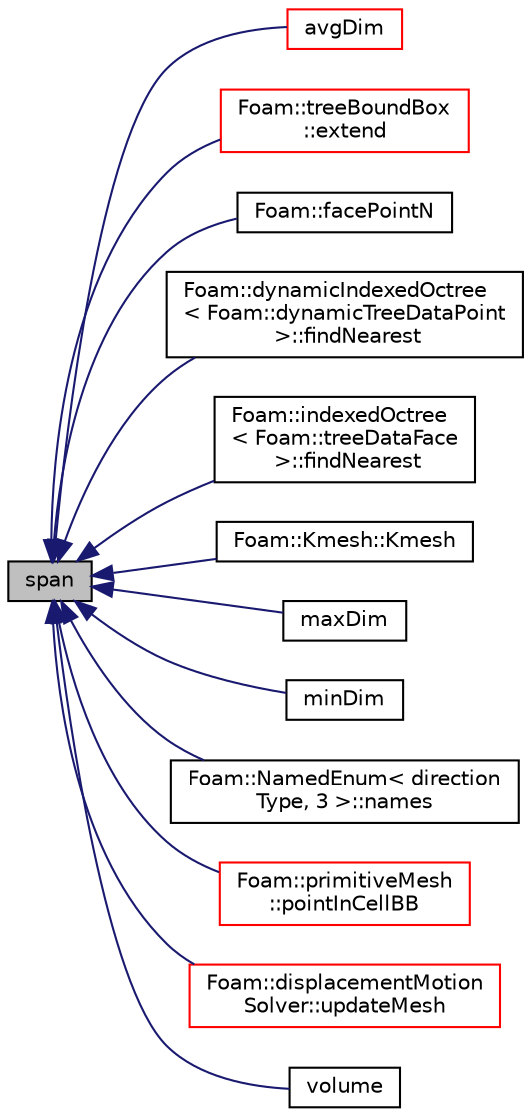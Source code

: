 digraph "span"
{
  bgcolor="transparent";
  edge [fontname="Helvetica",fontsize="10",labelfontname="Helvetica",labelfontsize="10"];
  node [fontname="Helvetica",fontsize="10",shape=record];
  rankdir="LR";
  Node695 [label="span",height=0.2,width=0.4,color="black", fillcolor="grey75", style="filled", fontcolor="black"];
  Node695 -> Node696 [dir="back",color="midnightblue",fontsize="10",style="solid",fontname="Helvetica"];
  Node696 [label="avgDim",height=0.2,width=0.4,color="red",URL="$a28253.html#aa81159f5355f2f2a168c36632aafe1d0",tooltip="Average length/height/width dimension. "];
  Node695 -> Node701 [dir="back",color="midnightblue",fontsize="10",style="solid",fontname="Helvetica"];
  Node701 [label="Foam::treeBoundBox\l::extend",height=0.2,width=0.4,color="red",URL="$a28773.html#aa587a09f8f1ac8b806f9f1314f0e0733",tooltip="Return slightly wider bounding box. "];
  Node695 -> Node889 [dir="back",color="midnightblue",fontsize="10",style="solid",fontname="Helvetica"];
  Node889 [label="Foam::facePointN",height=0.2,width=0.4,color="black",URL="$a21851.html#a90528f2796b25fc82f0542052e2ffec0"];
  Node695 -> Node890 [dir="back",color="midnightblue",fontsize="10",style="solid",fontname="Helvetica"];
  Node890 [label="Foam::dynamicIndexedOctree\l\< Foam::dynamicTreeDataPoint\l \>::findNearest",height=0.2,width=0.4,color="black",URL="$a26745.html#ae090443cbaa3565bc6dc0b28e77793a8",tooltip="Low level: calculate nearest starting from subnode. "];
  Node695 -> Node891 [dir="back",color="midnightblue",fontsize="10",style="solid",fontname="Helvetica"];
  Node891 [label="Foam::indexedOctree\l\< Foam::treeDataFace\l \>::findNearest",height=0.2,width=0.4,color="black",URL="$a26157.html#abd1691a3fc13b01ad68fb3ca35ec22d8",tooltip="Low level: calculate nearest starting from subnode. "];
  Node695 -> Node884 [dir="back",color="midnightblue",fontsize="10",style="solid",fontname="Helvetica"];
  Node884 [label="Foam::Kmesh::Kmesh",height=0.2,width=0.4,color="black",URL="$a30021.html#a5a51b3510445fa907070c7052b6fc25c",tooltip="Construct from fvMesh. "];
  Node695 -> Node892 [dir="back",color="midnightblue",fontsize="10",style="solid",fontname="Helvetica"];
  Node892 [label="maxDim",height=0.2,width=0.4,color="black",URL="$a28253.html#afc32f1d11400c493742e2fefab4cde35",tooltip="Largest length/height/width dimension. "];
  Node695 -> Node893 [dir="back",color="midnightblue",fontsize="10",style="solid",fontname="Helvetica"];
  Node893 [label="minDim",height=0.2,width=0.4,color="black",URL="$a28253.html#a93a594df55d2426c0ebe65fb8f2ebd2d",tooltip="Smallest length/height/width dimension. "];
  Node695 -> Node756 [dir="back",color="midnightblue",fontsize="10",style="solid",fontname="Helvetica"];
  Node756 [label="Foam::NamedEnum\< direction\lType, 3 \>::names",height=0.2,width=0.4,color="black",URL="$a27113.html#a7350da3a0edd92cd11e6c479c9967dc8"];
  Node695 -> Node894 [dir="back",color="midnightblue",fontsize="10",style="solid",fontname="Helvetica"];
  Node894 [label="Foam::primitiveMesh\l::pointInCellBB",height=0.2,width=0.4,color="red",URL="$a28685.html#a557516b187054277043e7f132f79978b",tooltip="Return true if the point in the cell bounding box. "];
  Node695 -> Node895 [dir="back",color="midnightblue",fontsize="10",style="solid",fontname="Helvetica"];
  Node895 [label="Foam::displacementMotion\lSolver::updateMesh",height=0.2,width=0.4,color="red",URL="$a22321.html#ad57565956fd4064299f4bd3c4eebb1d4",tooltip="Update local data for topology changes. "];
  Node695 -> Node906 [dir="back",color="midnightblue",fontsize="10",style="solid",fontname="Helvetica"];
  Node906 [label="volume",height=0.2,width=0.4,color="black",URL="$a28253.html#a5dbe6db3402feec9b313a7132237ec6e",tooltip="The volume of the bound box. "];
}
